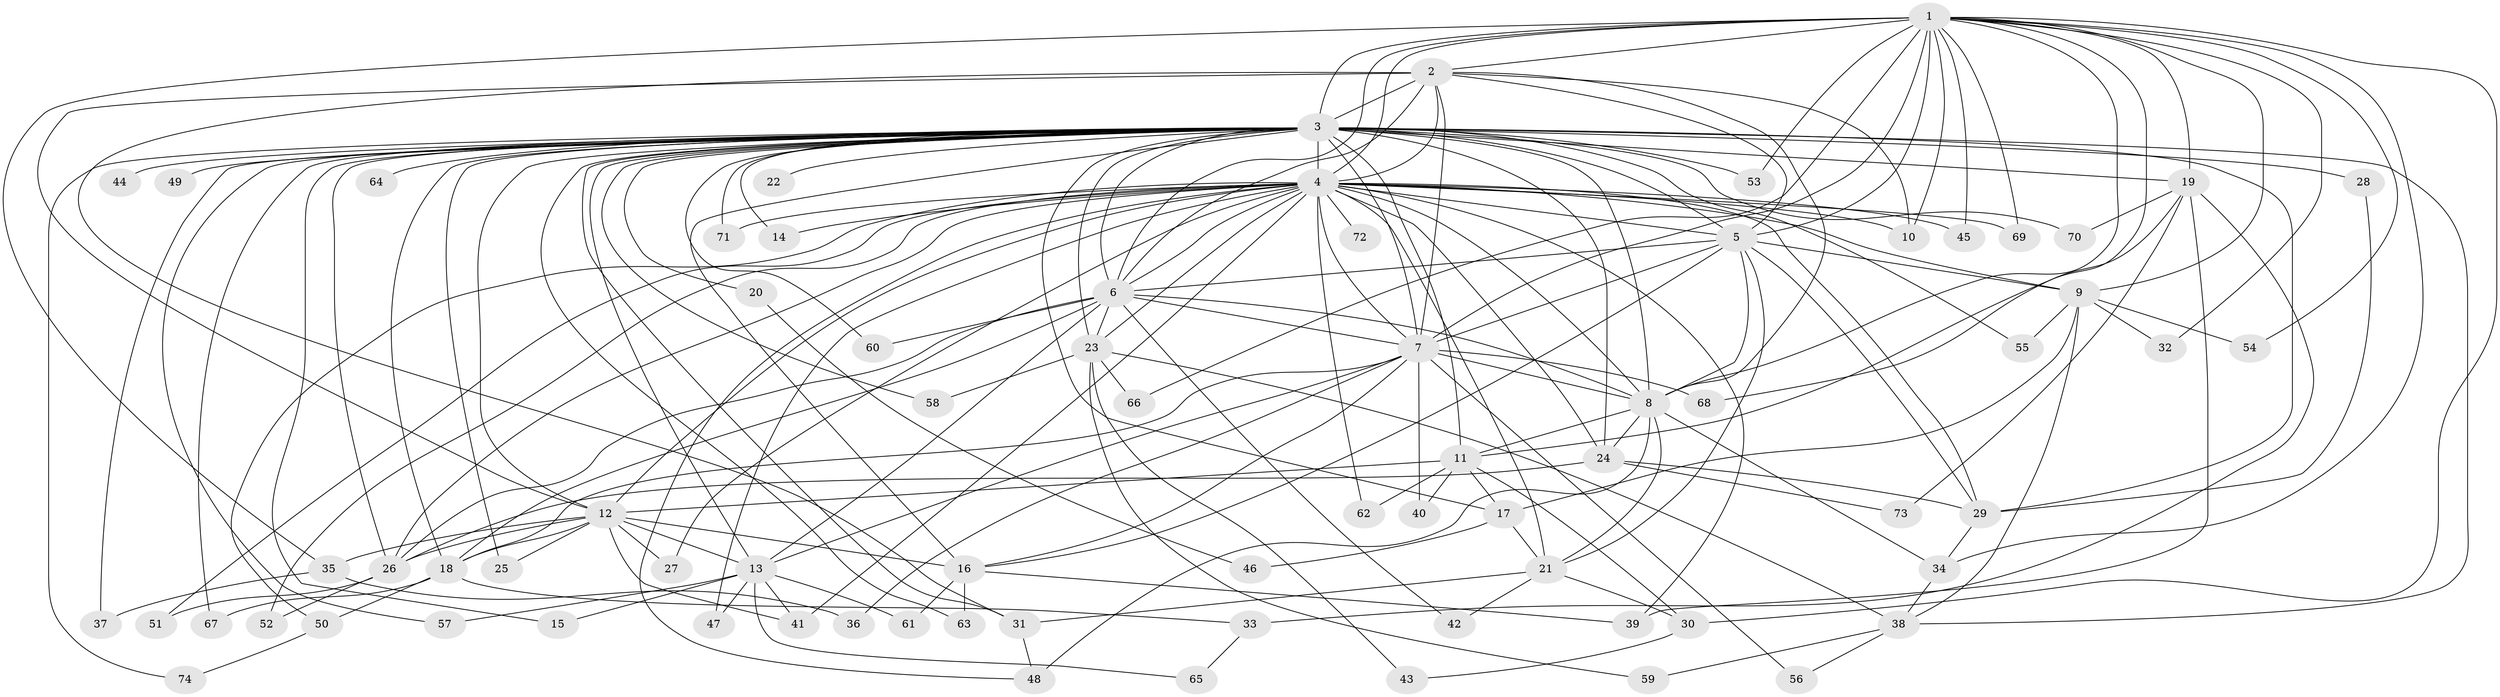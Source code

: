 // original degree distribution, {27: 0.006756756756756757, 22: 0.006756756756756757, 29: 0.02027027027027027, 15: 0.006756756756756757, 38: 0.006756756756756757, 20: 0.006756756756756757, 18: 0.006756756756756757, 17: 0.006756756756756757, 3: 0.19594594594594594, 8: 0.013513513513513514, 7: 0.033783783783783786, 4: 0.060810810810810814, 2: 0.5608108108108109, 6: 0.02702702702702703, 5: 0.033783783783783786, 9: 0.006756756756756757}
// Generated by graph-tools (version 1.1) at 2025/34/03/09/25 02:34:41]
// undirected, 74 vertices, 183 edges
graph export_dot {
graph [start="1"]
  node [color=gray90,style=filled];
  1;
  2;
  3;
  4;
  5;
  6;
  7;
  8;
  9;
  10;
  11;
  12;
  13;
  14;
  15;
  16;
  17;
  18;
  19;
  20;
  21;
  22;
  23;
  24;
  25;
  26;
  27;
  28;
  29;
  30;
  31;
  32;
  33;
  34;
  35;
  36;
  37;
  38;
  39;
  40;
  41;
  42;
  43;
  44;
  45;
  46;
  47;
  48;
  49;
  50;
  51;
  52;
  53;
  54;
  55;
  56;
  57;
  58;
  59;
  60;
  61;
  62;
  63;
  64;
  65;
  66;
  67;
  68;
  69;
  70;
  71;
  72;
  73;
  74;
  1 -- 2 [weight=2.0];
  1 -- 3 [weight=5.0];
  1 -- 4 [weight=1.0];
  1 -- 5 [weight=1.0];
  1 -- 6 [weight=1.0];
  1 -- 7 [weight=1.0];
  1 -- 8 [weight=2.0];
  1 -- 9 [weight=1.0];
  1 -- 10 [weight=2.0];
  1 -- 11 [weight=1.0];
  1 -- 19 [weight=1.0];
  1 -- 30 [weight=1.0];
  1 -- 32 [weight=1.0];
  1 -- 34 [weight=1.0];
  1 -- 35 [weight=1.0];
  1 -- 45 [weight=1.0];
  1 -- 53 [weight=1.0];
  1 -- 54 [weight=1.0];
  1 -- 66 [weight=1.0];
  1 -- 69 [weight=1.0];
  2 -- 3 [weight=6.0];
  2 -- 4 [weight=2.0];
  2 -- 5 [weight=1.0];
  2 -- 6 [weight=1.0];
  2 -- 7 [weight=1.0];
  2 -- 8 [weight=1.0];
  2 -- 10 [weight=1.0];
  2 -- 12 [weight=7.0];
  2 -- 31 [weight=1.0];
  3 -- 4 [weight=6.0];
  3 -- 5 [weight=17.0];
  3 -- 6 [weight=4.0];
  3 -- 7 [weight=4.0];
  3 -- 8 [weight=3.0];
  3 -- 11 [weight=1.0];
  3 -- 12 [weight=2.0];
  3 -- 13 [weight=1.0];
  3 -- 14 [weight=1.0];
  3 -- 15 [weight=1.0];
  3 -- 16 [weight=1.0];
  3 -- 17 [weight=1.0];
  3 -- 18 [weight=2.0];
  3 -- 19 [weight=3.0];
  3 -- 20 [weight=1.0];
  3 -- 22 [weight=2.0];
  3 -- 23 [weight=2.0];
  3 -- 24 [weight=3.0];
  3 -- 25 [weight=2.0];
  3 -- 26 [weight=1.0];
  3 -- 28 [weight=3.0];
  3 -- 29 [weight=6.0];
  3 -- 31 [weight=3.0];
  3 -- 37 [weight=1.0];
  3 -- 38 [weight=1.0];
  3 -- 44 [weight=1.0];
  3 -- 49 [weight=2.0];
  3 -- 53 [weight=1.0];
  3 -- 55 [weight=1.0];
  3 -- 57 [weight=1.0];
  3 -- 58 [weight=1.0];
  3 -- 60 [weight=1.0];
  3 -- 63 [weight=1.0];
  3 -- 64 [weight=1.0];
  3 -- 67 [weight=1.0];
  3 -- 70 [weight=1.0];
  3 -- 71 [weight=1.0];
  3 -- 74 [weight=1.0];
  4 -- 5 [weight=1.0];
  4 -- 6 [weight=2.0];
  4 -- 7 [weight=2.0];
  4 -- 8 [weight=1.0];
  4 -- 9 [weight=1.0];
  4 -- 10 [weight=1.0];
  4 -- 12 [weight=1.0];
  4 -- 14 [weight=1.0];
  4 -- 21 [weight=1.0];
  4 -- 23 [weight=1.0];
  4 -- 24 [weight=1.0];
  4 -- 26 [weight=1.0];
  4 -- 27 [weight=1.0];
  4 -- 29 [weight=1.0];
  4 -- 39 [weight=1.0];
  4 -- 41 [weight=1.0];
  4 -- 45 [weight=1.0];
  4 -- 47 [weight=1.0];
  4 -- 48 [weight=1.0];
  4 -- 50 [weight=1.0];
  4 -- 51 [weight=1.0];
  4 -- 52 [weight=1.0];
  4 -- 62 [weight=1.0];
  4 -- 69 [weight=1.0];
  4 -- 71 [weight=1.0];
  4 -- 72 [weight=1.0];
  5 -- 6 [weight=3.0];
  5 -- 7 [weight=1.0];
  5 -- 8 [weight=1.0];
  5 -- 9 [weight=1.0];
  5 -- 16 [weight=1.0];
  5 -- 21 [weight=1.0];
  5 -- 29 [weight=1.0];
  6 -- 7 [weight=1.0];
  6 -- 8 [weight=2.0];
  6 -- 13 [weight=1.0];
  6 -- 18 [weight=1.0];
  6 -- 23 [weight=1.0];
  6 -- 26 [weight=2.0];
  6 -- 42 [weight=1.0];
  6 -- 60 [weight=1.0];
  7 -- 8 [weight=1.0];
  7 -- 13 [weight=1.0];
  7 -- 16 [weight=1.0];
  7 -- 18 [weight=1.0];
  7 -- 36 [weight=1.0];
  7 -- 40 [weight=1.0];
  7 -- 56 [weight=1.0];
  7 -- 68 [weight=1.0];
  8 -- 11 [weight=1.0];
  8 -- 21 [weight=1.0];
  8 -- 24 [weight=1.0];
  8 -- 34 [weight=1.0];
  8 -- 48 [weight=3.0];
  9 -- 17 [weight=1.0];
  9 -- 32 [weight=1.0];
  9 -- 38 [weight=1.0];
  9 -- 54 [weight=1.0];
  9 -- 55 [weight=1.0];
  11 -- 12 [weight=1.0];
  11 -- 17 [weight=1.0];
  11 -- 30 [weight=1.0];
  11 -- 40 [weight=1.0];
  11 -- 62 [weight=1.0];
  12 -- 13 [weight=1.0];
  12 -- 16 [weight=1.0];
  12 -- 18 [weight=1.0];
  12 -- 25 [weight=1.0];
  12 -- 26 [weight=1.0];
  12 -- 27 [weight=1.0];
  12 -- 35 [weight=1.0];
  12 -- 41 [weight=1.0];
  13 -- 15 [weight=1.0];
  13 -- 41 [weight=1.0];
  13 -- 47 [weight=1.0];
  13 -- 57 [weight=1.0];
  13 -- 61 [weight=1.0];
  13 -- 65 [weight=1.0];
  16 -- 39 [weight=1.0];
  16 -- 61 [weight=1.0];
  16 -- 63 [weight=1.0];
  17 -- 21 [weight=1.0];
  17 -- 46 [weight=1.0];
  18 -- 33 [weight=1.0];
  18 -- 50 [weight=1.0];
  18 -- 67 [weight=1.0];
  19 -- 33 [weight=1.0];
  19 -- 39 [weight=1.0];
  19 -- 68 [weight=1.0];
  19 -- 70 [weight=1.0];
  19 -- 73 [weight=1.0];
  20 -- 46 [weight=1.0];
  21 -- 30 [weight=1.0];
  21 -- 31 [weight=1.0];
  21 -- 42 [weight=1.0];
  23 -- 38 [weight=1.0];
  23 -- 43 [weight=1.0];
  23 -- 58 [weight=1.0];
  23 -- 59 [weight=1.0];
  23 -- 66 [weight=1.0];
  24 -- 26 [weight=1.0];
  24 -- 29 [weight=5.0];
  24 -- 73 [weight=1.0];
  26 -- 51 [weight=1.0];
  26 -- 52 [weight=1.0];
  28 -- 29 [weight=1.0];
  29 -- 34 [weight=1.0];
  30 -- 43 [weight=1.0];
  31 -- 48 [weight=2.0];
  33 -- 65 [weight=1.0];
  34 -- 38 [weight=1.0];
  35 -- 36 [weight=1.0];
  35 -- 37 [weight=1.0];
  38 -- 56 [weight=1.0];
  38 -- 59 [weight=1.0];
  50 -- 74 [weight=1.0];
}
